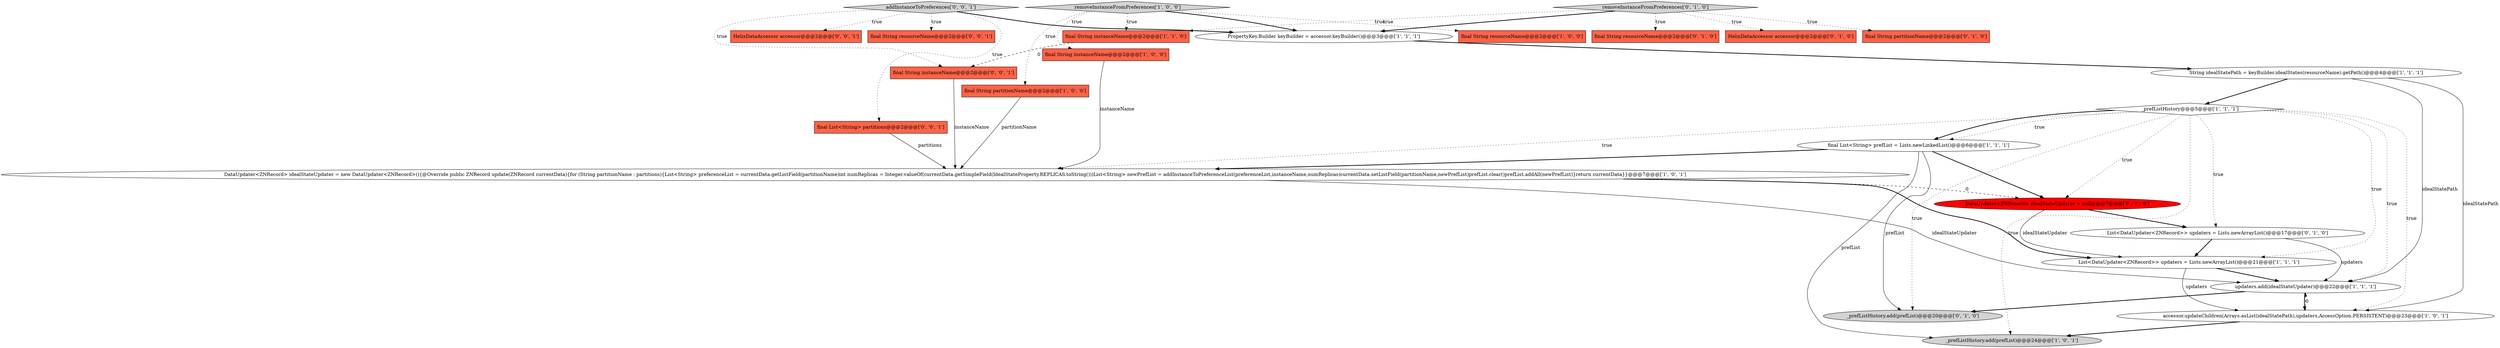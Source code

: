 digraph {
1 [style = filled, label = "_prefListHistory@@@5@@@['1', '1', '1']", fillcolor = white, shape = diamond image = "AAA0AAABBB1BBB"];
25 [style = filled, label = "final String instanceName@@@2@@@['0', '0', '1']", fillcolor = tomato, shape = box image = "AAA0AAABBB3BBB"];
3 [style = filled, label = "updaters.add(idealStateUpdater)@@@22@@@['1', '1', '1']", fillcolor = white, shape = ellipse image = "AAA0AAABBB1BBB"];
13 [style = filled, label = "List<DataUpdater<ZNRecord>> updaters = Lists.newArrayList()@@@21@@@['1', '1', '1']", fillcolor = white, shape = ellipse image = "AAA0AAABBB1BBB"];
8 [style = filled, label = "final String instanceName@@@2@@@['1', '0', '0']", fillcolor = tomato, shape = box image = "AAA0AAABBB1BBB"];
10 [style = filled, label = "removeInstanceFromPreferences['1', '0', '0']", fillcolor = lightgray, shape = diamond image = "AAA0AAABBB1BBB"];
4 [style = filled, label = "final String partitionName@@@2@@@['1', '0', '0']", fillcolor = tomato, shape = box image = "AAA0AAABBB1BBB"];
17 [style = filled, label = "List<DataUpdater<ZNRecord>> updaters = Lists.newArrayList()@@@17@@@['0', '1', '0']", fillcolor = white, shape = ellipse image = "AAA0AAABBB2BBB"];
2 [style = filled, label = "final List<String> prefList = Lists.newLinkedList()@@@6@@@['1', '1', '1']", fillcolor = white, shape = ellipse image = "AAA0AAABBB1BBB"];
11 [style = filled, label = "String idealStatePath = keyBuilder.idealStates(resourceName).getPath()@@@4@@@['1', '1', '1']", fillcolor = white, shape = ellipse image = "AAA0AAABBB1BBB"];
20 [style = filled, label = "removeInstanceFromPreferences['0', '1', '0']", fillcolor = lightgray, shape = diamond image = "AAA0AAABBB2BBB"];
14 [style = filled, label = "_prefListHistory.add(prefList)@@@20@@@['0', '1', '0']", fillcolor = lightgray, shape = ellipse image = "AAA0AAABBB2BBB"];
5 [style = filled, label = "final String resourceName@@@2@@@['1', '0', '0']", fillcolor = tomato, shape = box image = "AAA0AAABBB1BBB"];
15 [style = filled, label = "final String resourceName@@@2@@@['0', '1', '0']", fillcolor = tomato, shape = box image = "AAA0AAABBB2BBB"];
18 [style = filled, label = "HelixDataAccessor accessor@@@2@@@['0', '1', '0']", fillcolor = tomato, shape = box image = "AAA0AAABBB2BBB"];
21 [style = filled, label = "final String resourceName@@@2@@@['0', '0', '1']", fillcolor = tomato, shape = box image = "AAA0AAABBB3BBB"];
7 [style = filled, label = "accessor.updateChildren(Arrays.asList(idealStatePath),updaters,AccessOption.PERSISTENT)@@@23@@@['1', '0', '1']", fillcolor = white, shape = ellipse image = "AAA0AAABBB1BBB"];
9 [style = filled, label = "PropertyKey.Builder keyBuilder = accessor.keyBuilder()@@@3@@@['1', '1', '1']", fillcolor = white, shape = ellipse image = "AAA0AAABBB1BBB"];
24 [style = filled, label = "HelixDataAccessor accessor@@@2@@@['0', '0', '1']", fillcolor = tomato, shape = box image = "AAA0AAABBB3BBB"];
0 [style = filled, label = "DataUpdater<ZNRecord> idealStateUpdater = new DataUpdater<ZNRecord>(){@Override public ZNRecord update(ZNRecord currentData){for (String partitionName : partitions){List<String> preferenceList = currentData.getListField(partitionName)int numReplicas = Integer.valueOf(currentData.getSimpleField(IdealStateProperty.REPLICAS.toString()))List<String> newPrefList = addInstanceToPreferenceList(preferenceList,instanceName,numReplicas)currentData.setListField(partitionName,newPrefList)prefList.clear()prefList.addAll(newPrefList)}return currentData}}@@@7@@@['1', '0', '1']", fillcolor = white, shape = ellipse image = "AAA0AAABBB1BBB"];
23 [style = filled, label = "addInstanceToPreferences['0', '0', '1']", fillcolor = lightgray, shape = diamond image = "AAA0AAABBB3BBB"];
6 [style = filled, label = "_prefListHistory.add(prefList)@@@24@@@['1', '0', '1']", fillcolor = lightgray, shape = ellipse image = "AAA0AAABBB1BBB"];
16 [style = filled, label = "final String partitionName@@@2@@@['0', '1', '0']", fillcolor = tomato, shape = box image = "AAA0AAABBB2BBB"];
12 [style = filled, label = "final String instanceName@@@2@@@['1', '1', '0']", fillcolor = tomato, shape = box image = "AAA0AAABBB1BBB"];
19 [style = filled, label = "DataUpdater<ZNRecord> idealStateUpdater = null@@@7@@@['0', '1', '0']", fillcolor = red, shape = ellipse image = "AAA1AAABBB2BBB"];
22 [style = filled, label = "final List<String> partitions@@@2@@@['0', '0', '1']", fillcolor = tomato, shape = box image = "AAA0AAABBB3BBB"];
10->8 [style = dotted, label="true"];
8->0 [style = solid, label="instanceName"];
10->12 [style = dotted, label="true"];
2->19 [style = bold, label=""];
9->11 [style = bold, label=""];
0->13 [style = bold, label=""];
1->17 [style = dotted, label="true"];
23->22 [style = dotted, label="true"];
20->9 [style = bold, label=""];
11->1 [style = bold, label=""];
0->19 [style = dashed, label="0"];
2->14 [style = solid, label="prefList"];
3->14 [style = bold, label=""];
17->3 [style = solid, label="updaters"];
23->21 [style = dotted, label="true"];
11->7 [style = solid, label="idealStatePath"];
19->17 [style = bold, label=""];
1->14 [style = dotted, label="true"];
4->0 [style = solid, label="partitionName"];
10->5 [style = dotted, label="true"];
1->19 [style = dotted, label="true"];
19->13 [style = solid, label="idealStateUpdater"];
1->3 [style = dotted, label="true"];
1->7 [style = dotted, label="true"];
1->13 [style = dotted, label="true"];
25->0 [style = solid, label="instanceName"];
2->0 [style = bold, label=""];
12->25 [style = dashed, label="0"];
2->6 [style = solid, label="prefList"];
13->3 [style = bold, label=""];
3->7 [style = bold, label=""];
13->7 [style = solid, label="updaters"];
7->6 [style = bold, label=""];
0->3 [style = solid, label="idealStateUpdater"];
22->0 [style = solid, label="partitions"];
20->18 [style = dotted, label="true"];
1->6 [style = dotted, label="true"];
7->3 [style = dashed, label="0"];
1->2 [style = bold, label=""];
10->9 [style = bold, label=""];
17->13 [style = bold, label=""];
11->3 [style = solid, label="idealStatePath"];
1->0 [style = dotted, label="true"];
10->4 [style = dotted, label="true"];
20->12 [style = dotted, label="true"];
1->2 [style = dotted, label="true"];
23->9 [style = bold, label=""];
23->24 [style = dotted, label="true"];
23->25 [style = dotted, label="true"];
20->15 [style = dotted, label="true"];
20->16 [style = dotted, label="true"];
}
